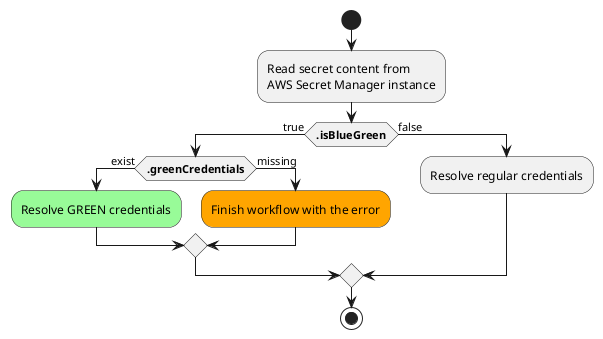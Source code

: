 @startuml
start
:Read secret content from\nAWS Secret Manager instance;
if (**.isBlueGreen**) is (true) then
    if (**.greenCredentials**) is (exist) then
        #palegreen:Resolve GREEN credentials;
    else (missing)
        #orange:Finish workflow with the error;
    endif
else (false)
    :Resolve regular credentials;
endif
stop
@enduml